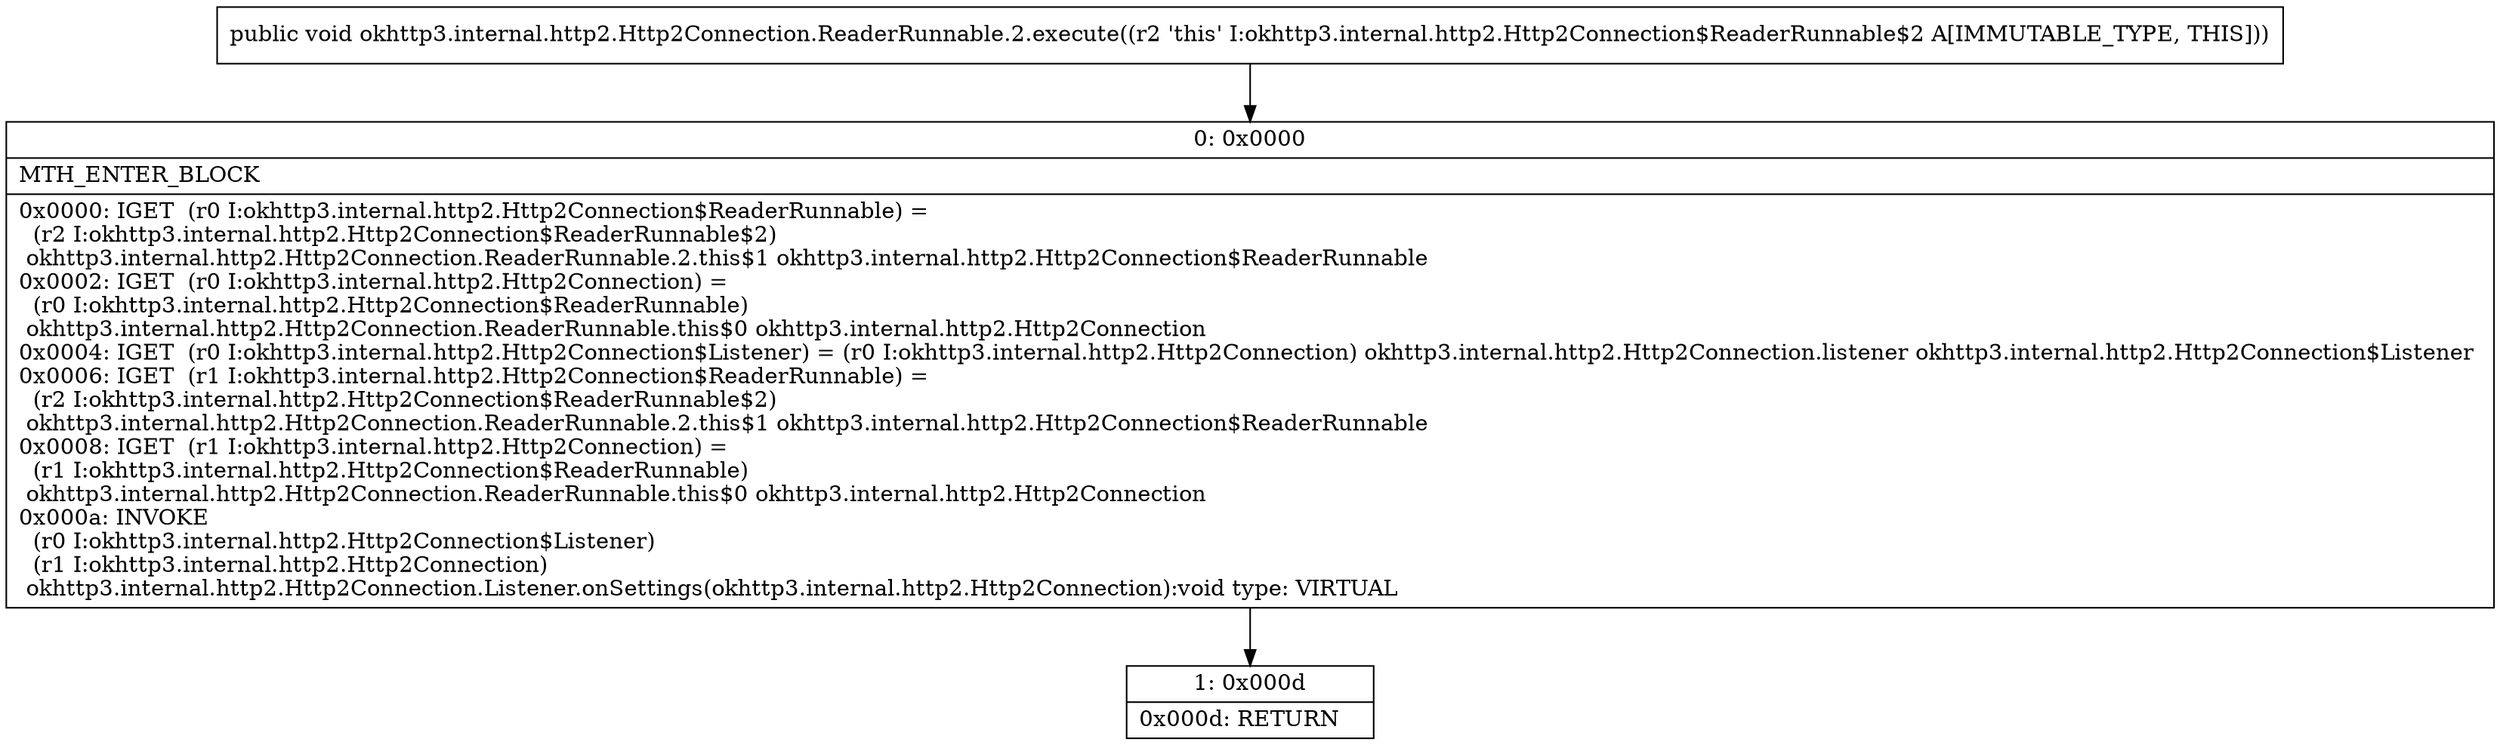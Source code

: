 digraph "CFG forokhttp3.internal.http2.Http2Connection.ReaderRunnable.2.execute()V" {
Node_0 [shape=record,label="{0\:\ 0x0000|MTH_ENTER_BLOCK\l|0x0000: IGET  (r0 I:okhttp3.internal.http2.Http2Connection$ReaderRunnable) = \l  (r2 I:okhttp3.internal.http2.Http2Connection$ReaderRunnable$2)\l okhttp3.internal.http2.Http2Connection.ReaderRunnable.2.this$1 okhttp3.internal.http2.Http2Connection$ReaderRunnable \l0x0002: IGET  (r0 I:okhttp3.internal.http2.Http2Connection) = \l  (r0 I:okhttp3.internal.http2.Http2Connection$ReaderRunnable)\l okhttp3.internal.http2.Http2Connection.ReaderRunnable.this$0 okhttp3.internal.http2.Http2Connection \l0x0004: IGET  (r0 I:okhttp3.internal.http2.Http2Connection$Listener) = (r0 I:okhttp3.internal.http2.Http2Connection) okhttp3.internal.http2.Http2Connection.listener okhttp3.internal.http2.Http2Connection$Listener \l0x0006: IGET  (r1 I:okhttp3.internal.http2.Http2Connection$ReaderRunnable) = \l  (r2 I:okhttp3.internal.http2.Http2Connection$ReaderRunnable$2)\l okhttp3.internal.http2.Http2Connection.ReaderRunnable.2.this$1 okhttp3.internal.http2.Http2Connection$ReaderRunnable \l0x0008: IGET  (r1 I:okhttp3.internal.http2.Http2Connection) = \l  (r1 I:okhttp3.internal.http2.Http2Connection$ReaderRunnable)\l okhttp3.internal.http2.Http2Connection.ReaderRunnable.this$0 okhttp3.internal.http2.Http2Connection \l0x000a: INVOKE  \l  (r0 I:okhttp3.internal.http2.Http2Connection$Listener)\l  (r1 I:okhttp3.internal.http2.Http2Connection)\l okhttp3.internal.http2.Http2Connection.Listener.onSettings(okhttp3.internal.http2.Http2Connection):void type: VIRTUAL \l}"];
Node_1 [shape=record,label="{1\:\ 0x000d|0x000d: RETURN   \l}"];
MethodNode[shape=record,label="{public void okhttp3.internal.http2.Http2Connection.ReaderRunnable.2.execute((r2 'this' I:okhttp3.internal.http2.Http2Connection$ReaderRunnable$2 A[IMMUTABLE_TYPE, THIS])) }"];
MethodNode -> Node_0;
Node_0 -> Node_1;
}

